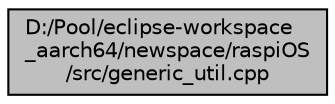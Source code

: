 digraph "D:/Pool/eclipse-workspace_aarch64/newspace/raspiOS/src/generic_util.cpp"
{
  edge [fontname="Helvetica",fontsize="10",labelfontname="Helvetica",labelfontsize="10"];
  node [fontname="Helvetica",fontsize="10",shape=record];
  Node3548 [label="D:/Pool/eclipse-workspace\l_aarch64/newspace/raspiOS\l/src/generic_util.cpp",height=0.2,width=0.4,color="black", fillcolor="grey75", style="filled", fontcolor="black"];
}
